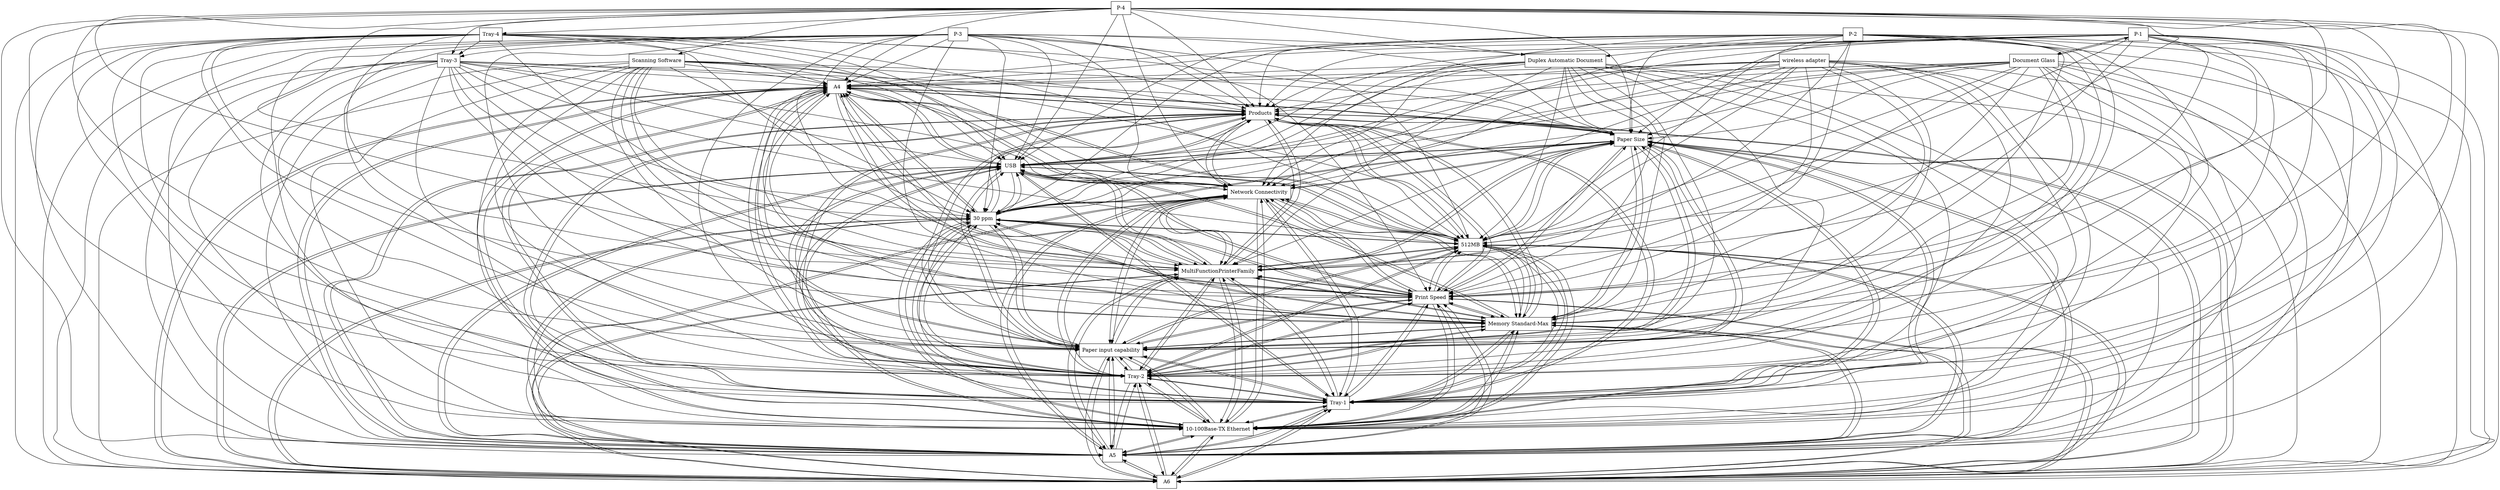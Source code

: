 digraph{
graph [rankdir=TB];
node [shape=box];
edge [arrowhead=normal];
0[label="A4",]
1[label="Products",]
2[label="A6",]
3[label="A5",]
4[label="10-100Base-TX Ethernet",]
5[label="wireless adapter",]
6[label="Tray-3",]
7[label="Tray-4",]
8[label="Tray-1",]
9[label="Tray-2",]
10[label="Paper input capability",]
11[label="Memory Standard-Max",]
12[label="P-3",]
13[label="P-4",]
14[label="P-1",]
15[label="P-2",]
16[label="Print Speed",]
17[label="Document Glass",]
18[label="Scanning Software",]
19[label="MultiFunctionPrinterFamily",]
20[label="512MB",]
21[label="30 ppm",]
22[label="Network Connectivity",]
23[label="USB",]
24[label="Paper Size",]
25[label="Duplex Automatic Document",]
0->1[label="",]
0->2[label="",]
0->3[label="",]
0->4[label="",]
0->8[label="",]
0->9[label="",]
0->10[label="",]
0->11[label="",]
0->16[label="",]
0->19[label="",]
0->20[label="",]
0->21[label="",]
0->22[label="",]
0->23[label="",]
0->24[label="",]
1->0[label="",]
1->2[label="",]
1->3[label="",]
1->4[label="",]
1->8[label="",]
1->9[label="",]
1->10[label="",]
1->11[label="",]
1->16[label="",]
1->19[label="",]
1->20[label="",]
1->21[label="",]
1->22[label="",]
1->23[label="",]
1->24[label="",]
2->0[label="",]
2->1[label="",]
2->3[label="",]
2->4[label="",]
2->8[label="",]
2->9[label="",]
2->10[label="",]
2->11[label="",]
2->16[label="",]
2->19[label="",]
2->20[label="",]
2->21[label="",]
2->22[label="",]
2->23[label="",]
2->24[label="",]
3->0[label="",]
3->1[label="",]
3->2[label="",]
3->4[label="",]
3->8[label="",]
3->9[label="",]
3->10[label="",]
3->11[label="",]
3->16[label="",]
3->19[label="",]
3->20[label="",]
3->21[label="",]
3->22[label="",]
3->23[label="",]
3->24[label="",]
4->0[label="",]
4->1[label="",]
4->2[label="",]
4->3[label="",]
4->8[label="",]
4->9[label="",]
4->10[label="",]
4->11[label="",]
4->16[label="",]
4->19[label="",]
4->20[label="",]
4->21[label="",]
4->22[label="",]
4->23[label="",]
4->24[label="",]
5->0[label="",]
5->1[label="",]
5->2[label="",]
5->3[label="",]
5->4[label="",]
5->8[label="",]
5->9[label="",]
5->10[label="",]
5->11[label="",]
5->16[label="",]
5->19[label="",]
5->20[label="",]
5->21[label="",]
5->22[label="",]
5->23[label="",]
5->24[label="",]
6->0[label="",]
6->1[label="",]
6->2[label="",]
6->3[label="",]
6->4[label="",]
6->8[label="",]
6->9[label="",]
6->10[label="",]
6->11[label="",]
6->16[label="",]
6->19[label="",]
6->20[label="",]
6->21[label="",]
6->22[label="",]
6->23[label="",]
6->24[label="",]
7->0[label="",]
7->1[label="",]
7->2[label="",]
7->3[label="",]
7->4[label="",]
7->6[label="",]
7->8[label="",]
7->9[label="",]
7->10[label="",]
7->11[label="",]
7->16[label="",]
7->19[label="",]
7->20[label="",]
7->21[label="",]
7->22[label="",]
7->23[label="",]
7->24[label="",]
8->0[label="",]
8->1[label="",]
8->2[label="",]
8->3[label="",]
8->4[label="",]
8->9[label="",]
8->10[label="",]
8->11[label="",]
8->16[label="",]
8->19[label="",]
8->20[label="",]
8->21[label="",]
8->22[label="",]
8->23[label="",]
8->24[label="",]
9->0[label="",]
9->1[label="",]
9->2[label="",]
9->3[label="",]
9->4[label="",]
9->8[label="",]
9->10[label="",]
9->11[label="",]
9->16[label="",]
9->19[label="",]
9->20[label="",]
9->21[label="",]
9->22[label="",]
9->23[label="",]
9->24[label="",]
10->0[label="",]
10->1[label="",]
10->2[label="",]
10->3[label="",]
10->4[label="",]
10->8[label="",]
10->9[label="",]
10->11[label="",]
10->16[label="",]
10->19[label="",]
10->20[label="",]
10->21[label="",]
10->22[label="",]
10->23[label="",]
10->24[label="",]
11->0[label="",]
11->1[label="",]
11->2[label="",]
11->3[label="",]
11->4[label="",]
11->8[label="",]
11->9[label="",]
11->10[label="",]
11->16[label="",]
11->19[label="",]
11->20[label="",]
11->21[label="",]
11->22[label="",]
11->23[label="",]
11->24[label="",]
12->0[label="",]
12->1[label="",]
12->2[label="",]
12->3[label="",]
12->4[label="",]
12->6[label="",]
12->8[label="",]
12->9[label="",]
12->10[label="",]
12->11[label="",]
12->16[label="",]
12->19[label="",]
12->20[label="",]
12->21[label="",]
12->22[label="",]
12->23[label="",]
12->24[label="",]
12->25[label="",]
13->0[label="",]
13->1[label="",]
13->2[label="",]
13->3[label="",]
13->4[label="",]
13->6[label="",]
13->7[label="",]
13->8[label="",]
13->9[label="",]
13->10[label="",]
13->11[label="",]
13->16[label="",]
13->18[label="",]
13->19[label="",]
13->20[label="",]
13->21[label="",]
13->22[label="",]
13->23[label="",]
13->24[label="",]
13->25[label="",]
14->0[label="",]
14->1[label="",]
14->2[label="",]
14->3[label="",]
14->4[label="",]
14->8[label="",]
14->9[label="",]
14->10[label="",]
14->11[label="",]
14->16[label="",]
14->17[label="",]
14->19[label="",]
14->20[label="",]
14->21[label="",]
14->22[label="",]
14->23[label="",]
14->24[label="",]
15->0[label="",]
15->1[label="",]
15->2[label="",]
15->3[label="",]
15->4[label="",]
15->8[label="",]
15->9[label="",]
15->10[label="",]
15->11[label="",]
15->16[label="",]
15->19[label="",]
15->20[label="",]
15->21[label="",]
15->22[label="",]
15->23[label="",]
15->24[label="",]
15->25[label="",]
16->0[label="",]
16->1[label="",]
16->2[label="",]
16->3[label="",]
16->4[label="",]
16->8[label="",]
16->9[label="",]
16->10[label="",]
16->11[label="",]
16->19[label="",]
16->20[label="",]
16->21[label="",]
16->22[label="",]
16->23[label="",]
16->24[label="",]
17->0[label="",]
17->1[label="",]
17->2[label="",]
17->3[label="",]
17->4[label="",]
17->8[label="",]
17->9[label="",]
17->10[label="",]
17->11[label="",]
17->14[label="",]
17->16[label="",]
17->19[label="",]
17->20[label="",]
17->21[label="",]
17->22[label="",]
17->23[label="",]
17->24[label="",]
18->0[label="",]
18->1[label="",]
18->2[label="",]
18->3[label="",]
18->4[label="",]
18->8[label="",]
18->9[label="",]
18->10[label="",]
18->11[label="",]
18->16[label="",]
18->19[label="",]
18->20[label="",]
18->21[label="",]
18->22[label="",]
18->23[label="",]
18->24[label="",]
19->0[label="",]
19->1[label="",]
19->2[label="",]
19->3[label="",]
19->4[label="",]
19->8[label="",]
19->9[label="",]
19->10[label="",]
19->11[label="",]
19->16[label="",]
19->20[label="",]
19->21[label="",]
19->22[label="",]
19->23[label="",]
19->24[label="",]
20->0[label="",]
20->1[label="",]
20->2[label="",]
20->3[label="",]
20->4[label="",]
20->8[label="",]
20->9[label="",]
20->10[label="",]
20->11[label="",]
20->16[label="",]
20->19[label="",]
20->21[label="",]
20->22[label="",]
20->23[label="",]
20->24[label="",]
21->0[label="",]
21->1[label="",]
21->2[label="",]
21->3[label="",]
21->4[label="",]
21->8[label="",]
21->9[label="",]
21->10[label="",]
21->11[label="",]
21->16[label="",]
21->19[label="",]
21->20[label="",]
21->22[label="",]
21->23[label="",]
21->24[label="",]
22->0[label="",]
22->1[label="",]
22->2[label="",]
22->3[label="",]
22->4[label="",]
22->8[label="",]
22->9[label="",]
22->10[label="",]
22->11[label="",]
22->16[label="",]
22->19[label="",]
22->20[label="",]
22->21[label="",]
22->23[label="",]
22->24[label="",]
23->0[label="",]
23->1[label="",]
23->2[label="",]
23->3[label="",]
23->4[label="",]
23->8[label="",]
23->9[label="",]
23->10[label="",]
23->11[label="",]
23->16[label="",]
23->19[label="",]
23->20[label="",]
23->21[label="",]
23->22[label="",]
23->24[label="",]
24->0[label="",]
24->1[label="",]
24->2[label="",]
24->3[label="",]
24->4[label="",]
24->8[label="",]
24->9[label="",]
24->10[label="",]
24->11[label="",]
24->16[label="",]
24->19[label="",]
24->20[label="",]
24->21[label="",]
24->22[label="",]
24->23[label="",]
25->0[label="",]
25->1[label="",]
25->2[label="",]
25->3[label="",]
25->4[label="",]
25->8[label="",]
25->9[label="",]
25->10[label="",]
25->11[label="",]
25->16[label="",]
25->19[label="",]
25->20[label="",]
25->21[label="",]
25->22[label="",]
25->23[label="",]
25->24[label="",]
}
